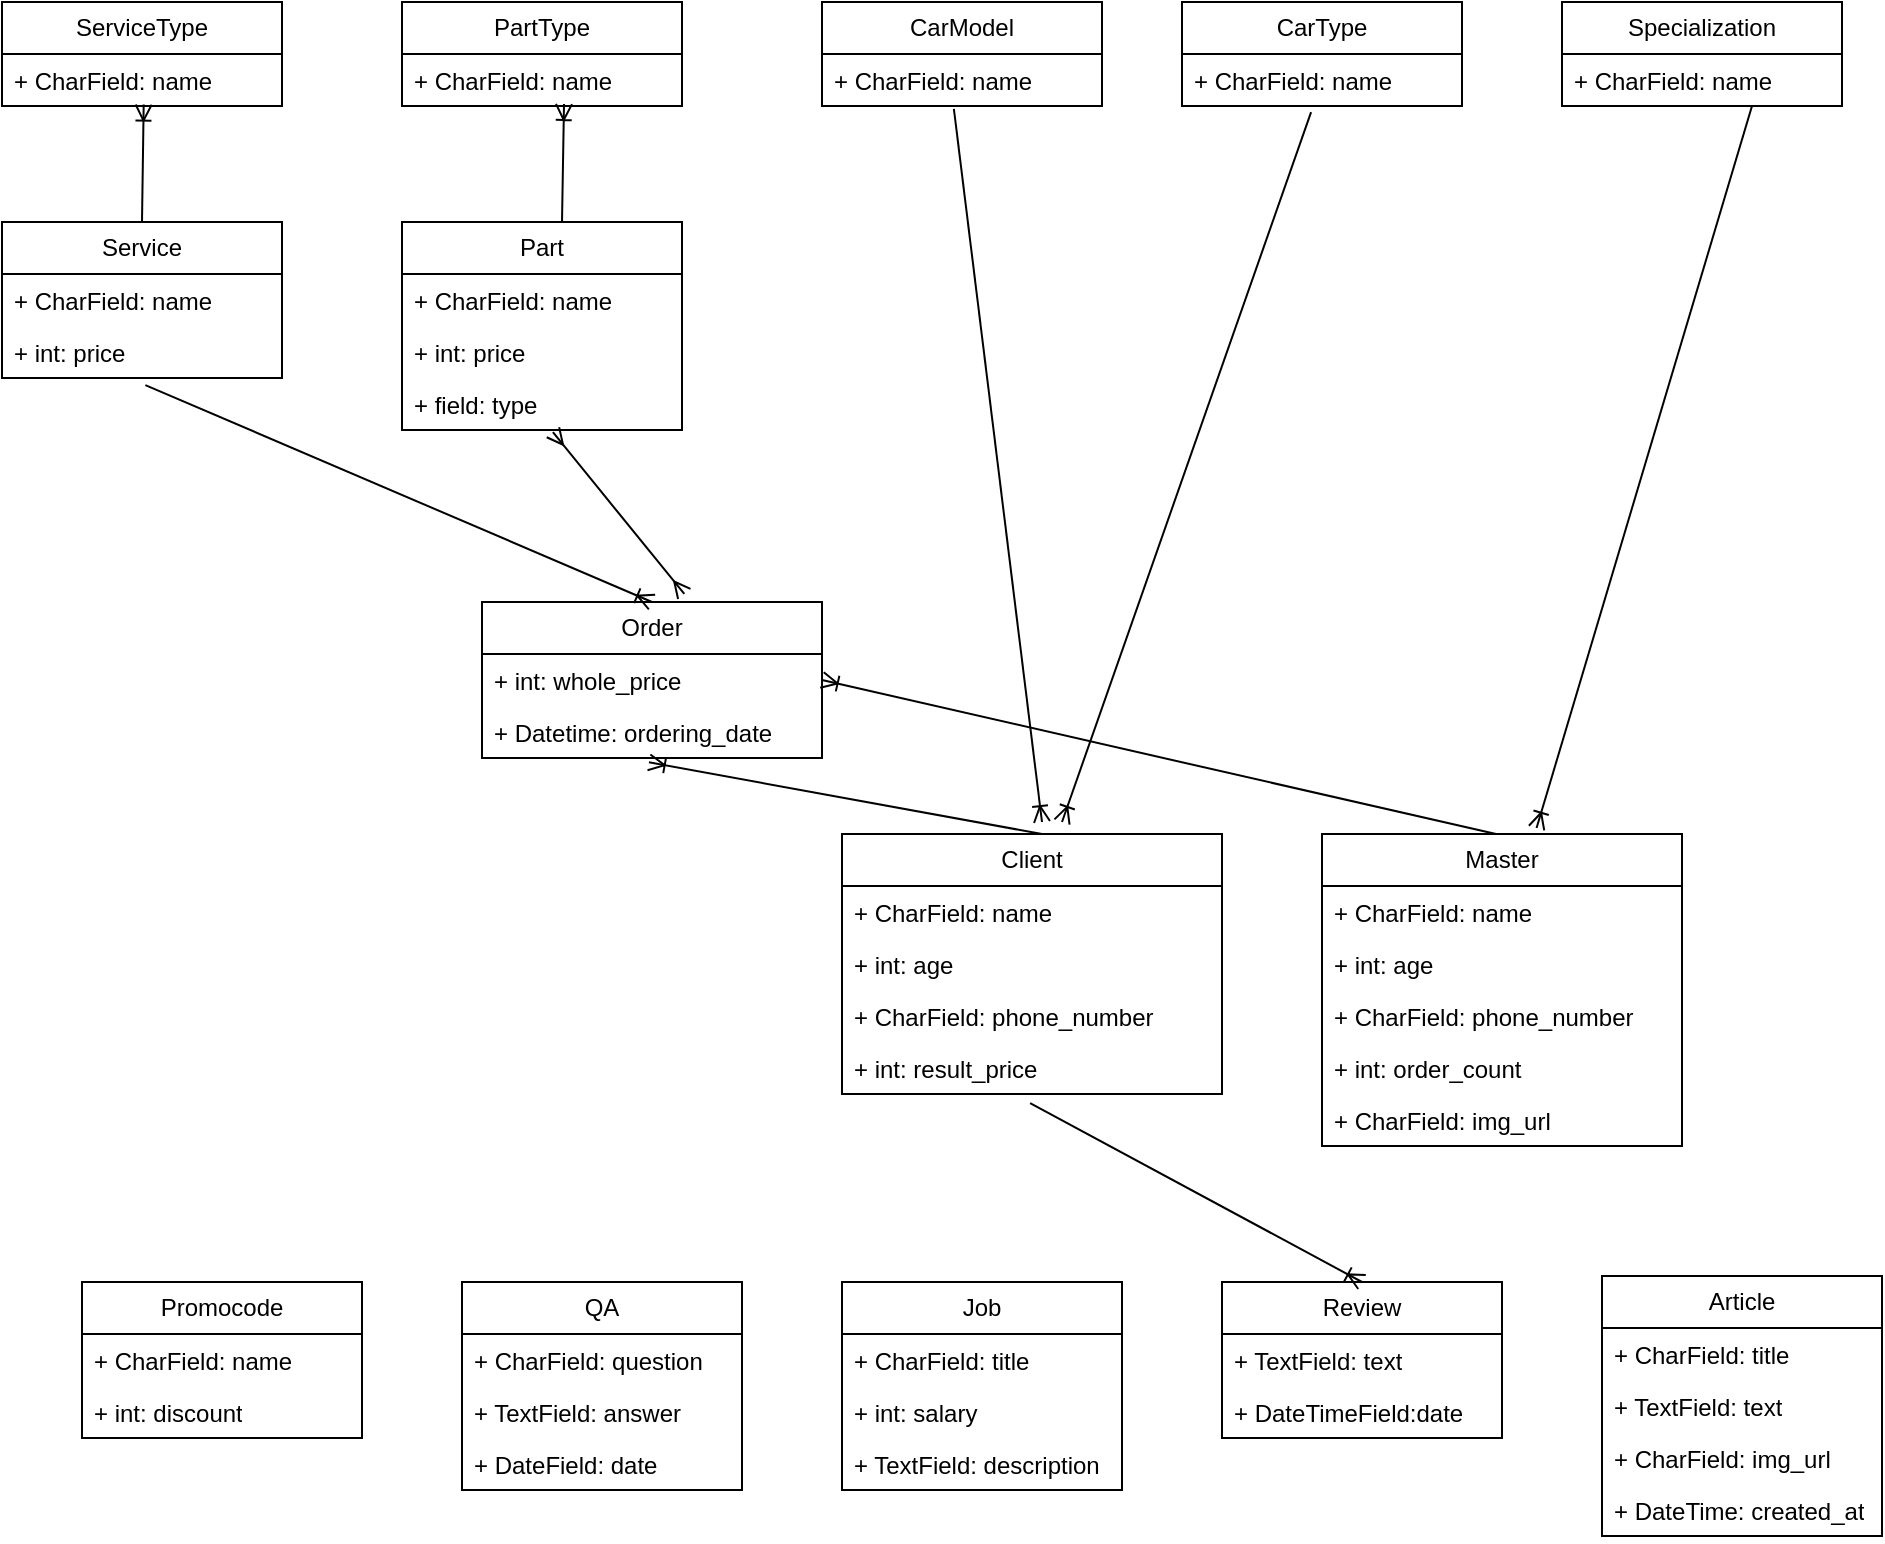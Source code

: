 <mxfile version="24.4.8" type="device">
  <diagram name="Page-1" id="c4acf3e9-155e-7222-9cf6-157b1a14988f">
    <mxGraphModel dx="1670" dy="962" grid="1" gridSize="10" guides="1" tooltips="1" connect="1" arrows="1" fold="1" page="1" pageScale="1" pageWidth="850" pageHeight="1100" background="none" math="0" shadow="0">
      <root>
        <mxCell id="0" />
        <mxCell id="1" parent="0" />
        <mxCell id="RE0LK0E4KBzCZL2A0xfb-5" value="ServiceType" style="swimlane;fontStyle=0;childLayout=stackLayout;horizontal=1;startSize=26;fillColor=none;horizontalStack=0;resizeParent=1;resizeParentMax=0;resizeLast=0;collapsible=1;marginBottom=0;whiteSpace=wrap;html=1;" parent="1" vertex="1">
          <mxGeometry x="80" y="40" width="140" height="52" as="geometry" />
        </mxCell>
        <mxCell id="RE0LK0E4KBzCZL2A0xfb-6" value="+ CharField: name" style="text;strokeColor=none;fillColor=none;align=left;verticalAlign=top;spacingLeft=4;spacingRight=4;overflow=hidden;rotatable=0;points=[[0,0.5],[1,0.5]];portConstraint=eastwest;whiteSpace=wrap;html=1;" parent="RE0LK0E4KBzCZL2A0xfb-5" vertex="1">
          <mxGeometry y="26" width="140" height="26" as="geometry" />
        </mxCell>
        <mxCell id="RE0LK0E4KBzCZL2A0xfb-9" value="Service" style="swimlane;fontStyle=0;childLayout=stackLayout;horizontal=1;startSize=26;fillColor=none;horizontalStack=0;resizeParent=1;resizeParentMax=0;resizeLast=0;collapsible=1;marginBottom=0;whiteSpace=wrap;html=1;" parent="1" vertex="1">
          <mxGeometry x="80" y="150" width="140" height="78" as="geometry" />
        </mxCell>
        <mxCell id="RE0LK0E4KBzCZL2A0xfb-10" value="+ CharField: name" style="text;strokeColor=none;fillColor=none;align=left;verticalAlign=top;spacingLeft=4;spacingRight=4;overflow=hidden;rotatable=0;points=[[0,0.5],[1,0.5]];portConstraint=eastwest;whiteSpace=wrap;html=1;" parent="RE0LK0E4KBzCZL2A0xfb-9" vertex="1">
          <mxGeometry y="26" width="140" height="26" as="geometry" />
        </mxCell>
        <mxCell id="RE0LK0E4KBzCZL2A0xfb-11" value="+ int: price" style="text;strokeColor=none;fillColor=none;align=left;verticalAlign=top;spacingLeft=4;spacingRight=4;overflow=hidden;rotatable=0;points=[[0,0.5],[1,0.5]];portConstraint=eastwest;whiteSpace=wrap;html=1;" parent="RE0LK0E4KBzCZL2A0xfb-9" vertex="1">
          <mxGeometry y="52" width="140" height="26" as="geometry" />
        </mxCell>
        <mxCell id="RE0LK0E4KBzCZL2A0xfb-13" value="CarModel" style="swimlane;fontStyle=0;childLayout=stackLayout;horizontal=1;startSize=26;fillColor=none;horizontalStack=0;resizeParent=1;resizeParentMax=0;resizeLast=0;collapsible=1;marginBottom=0;whiteSpace=wrap;html=1;" parent="1" vertex="1">
          <mxGeometry x="490" y="40" width="140" height="52" as="geometry" />
        </mxCell>
        <mxCell id="RE0LK0E4KBzCZL2A0xfb-14" value="+ CharField: name" style="text;strokeColor=none;fillColor=none;align=left;verticalAlign=top;spacingLeft=4;spacingRight=4;overflow=hidden;rotatable=0;points=[[0,0.5],[1,0.5]];portConstraint=eastwest;whiteSpace=wrap;html=1;" parent="RE0LK0E4KBzCZL2A0xfb-13" vertex="1">
          <mxGeometry y="26" width="140" height="26" as="geometry" />
        </mxCell>
        <mxCell id="RE0LK0E4KBzCZL2A0xfb-17" value="CarType" style="swimlane;fontStyle=0;childLayout=stackLayout;horizontal=1;startSize=26;fillColor=none;horizontalStack=0;resizeParent=1;resizeParentMax=0;resizeLast=0;collapsible=1;marginBottom=0;whiteSpace=wrap;html=1;" parent="1" vertex="1">
          <mxGeometry x="670" y="40" width="140" height="52" as="geometry" />
        </mxCell>
        <mxCell id="RE0LK0E4KBzCZL2A0xfb-18" value="+ CharField: name" style="text;strokeColor=none;fillColor=none;align=left;verticalAlign=top;spacingLeft=4;spacingRight=4;overflow=hidden;rotatable=0;points=[[0,0.5],[1,0.5]];portConstraint=eastwest;whiteSpace=wrap;html=1;" parent="RE0LK0E4KBzCZL2A0xfb-17" vertex="1">
          <mxGeometry y="26" width="140" height="26" as="geometry" />
        </mxCell>
        <mxCell id="RE0LK0E4KBzCZL2A0xfb-21" value="Client" style="swimlane;fontStyle=0;childLayout=stackLayout;horizontal=1;startSize=26;fillColor=none;horizontalStack=0;resizeParent=1;resizeParentMax=0;resizeLast=0;collapsible=1;marginBottom=0;whiteSpace=wrap;html=1;" parent="1" vertex="1">
          <mxGeometry x="500" y="456" width="190" height="130" as="geometry" />
        </mxCell>
        <mxCell id="RE0LK0E4KBzCZL2A0xfb-22" value="+ CharField: name" style="text;strokeColor=none;fillColor=none;align=left;verticalAlign=top;spacingLeft=4;spacingRight=4;overflow=hidden;rotatable=0;points=[[0,0.5],[1,0.5]];portConstraint=eastwest;whiteSpace=wrap;html=1;" parent="RE0LK0E4KBzCZL2A0xfb-21" vertex="1">
          <mxGeometry y="26" width="190" height="26" as="geometry" />
        </mxCell>
        <mxCell id="RE0LK0E4KBzCZL2A0xfb-23" value="+ int: age" style="text;strokeColor=none;fillColor=none;align=left;verticalAlign=top;spacingLeft=4;spacingRight=4;overflow=hidden;rotatable=0;points=[[0,0.5],[1,0.5]];portConstraint=eastwest;whiteSpace=wrap;html=1;" parent="RE0LK0E4KBzCZL2A0xfb-21" vertex="1">
          <mxGeometry y="52" width="190" height="26" as="geometry" />
        </mxCell>
        <mxCell id="RE0LK0E4KBzCZL2A0xfb-24" value="+ CharField: phone_number" style="text;strokeColor=none;fillColor=none;align=left;verticalAlign=top;spacingLeft=4;spacingRight=4;overflow=hidden;rotatable=0;points=[[0,0.5],[1,0.5]];portConstraint=eastwest;whiteSpace=wrap;html=1;" parent="RE0LK0E4KBzCZL2A0xfb-21" vertex="1">
          <mxGeometry y="78" width="190" height="26" as="geometry" />
        </mxCell>
        <mxCell id="RE0LK0E4KBzCZL2A0xfb-49" value="+ int: result_price" style="text;strokeColor=none;fillColor=none;align=left;verticalAlign=top;spacingLeft=4;spacingRight=4;overflow=hidden;rotatable=0;points=[[0,0.5],[1,0.5]];portConstraint=eastwest;whiteSpace=wrap;html=1;" parent="RE0LK0E4KBzCZL2A0xfb-21" vertex="1">
          <mxGeometry y="104" width="190" height="26" as="geometry" />
        </mxCell>
        <mxCell id="RE0LK0E4KBzCZL2A0xfb-25" value="Specialization" style="swimlane;fontStyle=0;childLayout=stackLayout;horizontal=1;startSize=26;fillColor=none;horizontalStack=0;resizeParent=1;resizeParentMax=0;resizeLast=0;collapsible=1;marginBottom=0;whiteSpace=wrap;html=1;" parent="1" vertex="1">
          <mxGeometry x="860" y="40" width="140" height="52" as="geometry" />
        </mxCell>
        <mxCell id="RE0LK0E4KBzCZL2A0xfb-26" value="+ CharField: name" style="text;strokeColor=none;fillColor=none;align=left;verticalAlign=top;spacingLeft=4;spacingRight=4;overflow=hidden;rotatable=0;points=[[0,0.5],[1,0.5]];portConstraint=eastwest;whiteSpace=wrap;html=1;" parent="RE0LK0E4KBzCZL2A0xfb-25" vertex="1">
          <mxGeometry y="26" width="140" height="26" as="geometry" />
        </mxCell>
        <mxCell id="RE0LK0E4KBzCZL2A0xfb-29" value="Master" style="swimlane;fontStyle=0;childLayout=stackLayout;horizontal=1;startSize=26;fillColor=none;horizontalStack=0;resizeParent=1;resizeParentMax=0;resizeLast=0;collapsible=1;marginBottom=0;whiteSpace=wrap;html=1;" parent="1" vertex="1">
          <mxGeometry x="740" y="456" width="180" height="156" as="geometry" />
        </mxCell>
        <mxCell id="RE0LK0E4KBzCZL2A0xfb-51" value="+ CharField: name" style="text;strokeColor=none;fillColor=none;align=left;verticalAlign=top;spacingLeft=4;spacingRight=4;overflow=hidden;rotatable=0;points=[[0,0.5],[1,0.5]];portConstraint=eastwest;whiteSpace=wrap;html=1;" parent="RE0LK0E4KBzCZL2A0xfb-29" vertex="1">
          <mxGeometry y="26" width="180" height="26" as="geometry" />
        </mxCell>
        <mxCell id="RE0LK0E4KBzCZL2A0xfb-52" value="+ int: age" style="text;strokeColor=none;fillColor=none;align=left;verticalAlign=top;spacingLeft=4;spacingRight=4;overflow=hidden;rotatable=0;points=[[0,0.5],[1,0.5]];portConstraint=eastwest;whiteSpace=wrap;html=1;" parent="RE0LK0E4KBzCZL2A0xfb-29" vertex="1">
          <mxGeometry y="52" width="180" height="26" as="geometry" />
        </mxCell>
        <mxCell id="RE0LK0E4KBzCZL2A0xfb-53" value="+ CharField: phone_number" style="text;strokeColor=none;fillColor=none;align=left;verticalAlign=top;spacingLeft=4;spacingRight=4;overflow=hidden;rotatable=0;points=[[0,0.5],[1,0.5]];portConstraint=eastwest;whiteSpace=wrap;html=1;" parent="RE0LK0E4KBzCZL2A0xfb-29" vertex="1">
          <mxGeometry y="78" width="180" height="26" as="geometry" />
        </mxCell>
        <mxCell id="RE0LK0E4KBzCZL2A0xfb-54" value="+ int: order_count" style="text;strokeColor=none;fillColor=none;align=left;verticalAlign=top;spacingLeft=4;spacingRight=4;overflow=hidden;rotatable=0;points=[[0,0.5],[1,0.5]];portConstraint=eastwest;whiteSpace=wrap;html=1;" parent="RE0LK0E4KBzCZL2A0xfb-29" vertex="1">
          <mxGeometry y="104" width="180" height="26" as="geometry" />
        </mxCell>
        <mxCell id="RE0LK0E4KBzCZL2A0xfb-55" value="+ CharField: img_url" style="text;strokeColor=none;fillColor=none;align=left;verticalAlign=top;spacingLeft=4;spacingRight=4;overflow=hidden;rotatable=0;points=[[0,0.5],[1,0.5]];portConstraint=eastwest;whiteSpace=wrap;html=1;" parent="RE0LK0E4KBzCZL2A0xfb-29" vertex="1">
          <mxGeometry y="130" width="180" height="26" as="geometry" />
        </mxCell>
        <mxCell id="RE0LK0E4KBzCZL2A0xfb-33" value="PartType" style="swimlane;fontStyle=0;childLayout=stackLayout;horizontal=1;startSize=26;fillColor=none;horizontalStack=0;resizeParent=1;resizeParentMax=0;resizeLast=0;collapsible=1;marginBottom=0;whiteSpace=wrap;html=1;" parent="1" vertex="1">
          <mxGeometry x="280" y="40" width="140" height="52" as="geometry" />
        </mxCell>
        <mxCell id="RE0LK0E4KBzCZL2A0xfb-34" value="+ CharField: name" style="text;strokeColor=none;fillColor=none;align=left;verticalAlign=top;spacingLeft=4;spacingRight=4;overflow=hidden;rotatable=0;points=[[0,0.5],[1,0.5]];portConstraint=eastwest;whiteSpace=wrap;html=1;" parent="RE0LK0E4KBzCZL2A0xfb-33" vertex="1">
          <mxGeometry y="26" width="140" height="26" as="geometry" />
        </mxCell>
        <mxCell id="RE0LK0E4KBzCZL2A0xfb-37" value="Part" style="swimlane;fontStyle=0;childLayout=stackLayout;horizontal=1;startSize=26;fillColor=none;horizontalStack=0;resizeParent=1;resizeParentMax=0;resizeLast=0;collapsible=1;marginBottom=0;whiteSpace=wrap;html=1;" parent="1" vertex="1">
          <mxGeometry x="280" y="150" width="140" height="104" as="geometry" />
        </mxCell>
        <mxCell id="RE0LK0E4KBzCZL2A0xfb-38" value="+ CharField: name" style="text;strokeColor=none;fillColor=none;align=left;verticalAlign=top;spacingLeft=4;spacingRight=4;overflow=hidden;rotatable=0;points=[[0,0.5],[1,0.5]];portConstraint=eastwest;whiteSpace=wrap;html=1;" parent="RE0LK0E4KBzCZL2A0xfb-37" vertex="1">
          <mxGeometry y="26" width="140" height="26" as="geometry" />
        </mxCell>
        <mxCell id="RE0LK0E4KBzCZL2A0xfb-39" value="+ int: price" style="text;strokeColor=none;fillColor=none;align=left;verticalAlign=top;spacingLeft=4;spacingRight=4;overflow=hidden;rotatable=0;points=[[0,0.5],[1,0.5]];portConstraint=eastwest;whiteSpace=wrap;html=1;" parent="RE0LK0E4KBzCZL2A0xfb-37" vertex="1">
          <mxGeometry y="52" width="140" height="26" as="geometry" />
        </mxCell>
        <mxCell id="RE0LK0E4KBzCZL2A0xfb-40" value="+ field: type" style="text;strokeColor=none;fillColor=none;align=left;verticalAlign=top;spacingLeft=4;spacingRight=4;overflow=hidden;rotatable=0;points=[[0,0.5],[1,0.5]];portConstraint=eastwest;whiteSpace=wrap;html=1;" parent="RE0LK0E4KBzCZL2A0xfb-37" vertex="1">
          <mxGeometry y="78" width="140" height="26" as="geometry" />
        </mxCell>
        <mxCell id="RE0LK0E4KBzCZL2A0xfb-41" value="Promocode" style="swimlane;fontStyle=0;childLayout=stackLayout;horizontal=1;startSize=26;fillColor=none;horizontalStack=0;resizeParent=1;resizeParentMax=0;resizeLast=0;collapsible=1;marginBottom=0;whiteSpace=wrap;html=1;" parent="1" vertex="1">
          <mxGeometry x="120" y="680" width="140" height="78" as="geometry" />
        </mxCell>
        <mxCell id="RE0LK0E4KBzCZL2A0xfb-42" value="+ CharField: name" style="text;strokeColor=none;fillColor=none;align=left;verticalAlign=top;spacingLeft=4;spacingRight=4;overflow=hidden;rotatable=0;points=[[0,0.5],[1,0.5]];portConstraint=eastwest;whiteSpace=wrap;html=1;" parent="RE0LK0E4KBzCZL2A0xfb-41" vertex="1">
          <mxGeometry y="26" width="140" height="26" as="geometry" />
        </mxCell>
        <mxCell id="RE0LK0E4KBzCZL2A0xfb-43" value="+ int: discount" style="text;strokeColor=none;fillColor=none;align=left;verticalAlign=top;spacingLeft=4;spacingRight=4;overflow=hidden;rotatable=0;points=[[0,0.5],[1,0.5]];portConstraint=eastwest;whiteSpace=wrap;html=1;" parent="RE0LK0E4KBzCZL2A0xfb-41" vertex="1">
          <mxGeometry y="52" width="140" height="26" as="geometry" />
        </mxCell>
        <mxCell id="RE0LK0E4KBzCZL2A0xfb-45" value="Order" style="swimlane;fontStyle=0;childLayout=stackLayout;horizontal=1;startSize=26;fillColor=none;horizontalStack=0;resizeParent=1;resizeParentMax=0;resizeLast=0;collapsible=1;marginBottom=0;whiteSpace=wrap;html=1;" parent="1" vertex="1">
          <mxGeometry x="320" y="340" width="170" height="78" as="geometry" />
        </mxCell>
        <mxCell id="RE0LK0E4KBzCZL2A0xfb-46" value="+ int: whole_price" style="text;strokeColor=none;fillColor=none;align=left;verticalAlign=top;spacingLeft=4;spacingRight=4;overflow=hidden;rotatable=0;points=[[0,0.5],[1,0.5]];portConstraint=eastwest;whiteSpace=wrap;html=1;" parent="RE0LK0E4KBzCZL2A0xfb-45" vertex="1">
          <mxGeometry y="26" width="170" height="26" as="geometry" />
        </mxCell>
        <mxCell id="RE0LK0E4KBzCZL2A0xfb-47" value="+ Datetime: ordering_date" style="text;strokeColor=none;fillColor=none;align=left;verticalAlign=top;spacingLeft=4;spacingRight=4;overflow=hidden;rotatable=0;points=[[0,0.5],[1,0.5]];portConstraint=eastwest;whiteSpace=wrap;html=1;" parent="RE0LK0E4KBzCZL2A0xfb-45" vertex="1">
          <mxGeometry y="52" width="170" height="26" as="geometry" />
        </mxCell>
        <mxCell id="9mCtG8LrpaYF-mTxMxdw-2" value="" style="fontSize=12;html=1;endArrow=ERoneToMany;rounded=0;exitX=0.5;exitY=0;exitDx=0;exitDy=0;entryX=0.506;entryY=0.973;entryDx=0;entryDy=0;entryPerimeter=0;" edge="1" parent="1" source="RE0LK0E4KBzCZL2A0xfb-9" target="RE0LK0E4KBzCZL2A0xfb-6">
          <mxGeometry width="100" height="100" relative="1" as="geometry">
            <mxPoint x="110" y="180" as="sourcePoint" />
            <mxPoint x="210" y="80" as="targetPoint" />
          </mxGeometry>
        </mxCell>
        <mxCell id="9mCtG8LrpaYF-mTxMxdw-3" value="" style="fontSize=12;html=1;endArrow=ERoneToMany;rounded=0;exitX=0.5;exitY=0;exitDx=0;exitDy=0;entryX=0.506;entryY=0.973;entryDx=0;entryDy=0;entryPerimeter=0;" edge="1" parent="1">
          <mxGeometry width="100" height="100" relative="1" as="geometry">
            <mxPoint x="360" y="150" as="sourcePoint" />
            <mxPoint x="361" y="91" as="targetPoint" />
          </mxGeometry>
        </mxCell>
        <mxCell id="9mCtG8LrpaYF-mTxMxdw-4" value="" style="fontSize=12;html=1;endArrow=ERoneToMany;rounded=0;exitX=0.5;exitY=0;exitDx=0;exitDy=0;entryX=0.491;entryY=1.083;entryDx=0;entryDy=0;entryPerimeter=0;" edge="1" parent="1" target="RE0LK0E4KBzCZL2A0xfb-47">
          <mxGeometry width="100" height="100" relative="1" as="geometry">
            <mxPoint x="600" y="456" as="sourcePoint" />
            <mxPoint x="601" y="397" as="targetPoint" />
          </mxGeometry>
        </mxCell>
        <mxCell id="9mCtG8LrpaYF-mTxMxdw-7" value="" style="fontSize=12;html=1;endArrow=ERoneToMany;rounded=0;exitX=0.5;exitY=0;exitDx=0;exitDy=0;entryX=1;entryY=0.5;entryDx=0;entryDy=0;" edge="1" parent="1" target="RE0LK0E4KBzCZL2A0xfb-46">
          <mxGeometry width="100" height="100" relative="1" as="geometry">
            <mxPoint x="827" y="456" as="sourcePoint" />
            <mxPoint x="630" y="420" as="targetPoint" />
          </mxGeometry>
        </mxCell>
        <mxCell id="9mCtG8LrpaYF-mTxMxdw-8" value="" style="fontSize=12;html=1;endArrow=ERoneToMany;rounded=0;exitX=0.512;exitY=1.136;exitDx=0;exitDy=0;entryX=0.5;entryY=0;entryDx=0;entryDy=0;exitPerimeter=0;" edge="1" parent="1" source="RE0LK0E4KBzCZL2A0xfb-11" target="RE0LK0E4KBzCZL2A0xfb-45">
          <mxGeometry width="100" height="100" relative="1" as="geometry">
            <mxPoint x="417" y="340" as="sourcePoint" />
            <mxPoint x="80" y="263" as="targetPoint" />
          </mxGeometry>
        </mxCell>
        <mxCell id="9mCtG8LrpaYF-mTxMxdw-9" value="" style="fontSize=12;html=1;endArrow=ERmany;startArrow=ERmany;rounded=0;exitX=0.595;exitY=-0.052;exitDx=0;exitDy=0;entryX=0.539;entryY=1.043;entryDx=0;entryDy=0;entryPerimeter=0;exitPerimeter=0;" edge="1" parent="1" source="RE0LK0E4KBzCZL2A0xfb-45" target="RE0LK0E4KBzCZL2A0xfb-40">
          <mxGeometry width="100" height="100" relative="1" as="geometry">
            <mxPoint x="470" y="300" as="sourcePoint" />
            <mxPoint x="570" y="200" as="targetPoint" />
          </mxGeometry>
        </mxCell>
        <mxCell id="9mCtG8LrpaYF-mTxMxdw-10" value="" style="fontSize=12;html=1;endArrow=ERoneToMany;rounded=0;exitX=0.471;exitY=1.055;exitDx=0;exitDy=0;exitPerimeter=0;" edge="1" parent="1" source="RE0LK0E4KBzCZL2A0xfb-14">
          <mxGeometry width="100" height="100" relative="1" as="geometry">
            <mxPoint x="490" y="110" as="sourcePoint" />
            <mxPoint x="600" y="450" as="targetPoint" />
          </mxGeometry>
        </mxCell>
        <mxCell id="9mCtG8LrpaYF-mTxMxdw-11" value="" style="fontSize=12;html=1;endArrow=ERoneToMany;rounded=0;exitX=0.461;exitY=1.119;exitDx=0;exitDy=0;exitPerimeter=0;" edge="1" parent="1" source="RE0LK0E4KBzCZL2A0xfb-18">
          <mxGeometry width="100" height="100" relative="1" as="geometry">
            <mxPoint x="566" y="103" as="sourcePoint" />
            <mxPoint x="610" y="450" as="targetPoint" />
          </mxGeometry>
        </mxCell>
        <mxCell id="9mCtG8LrpaYF-mTxMxdw-12" value="" style="fontSize=12;html=1;endArrow=ERoneToMany;rounded=0;exitX=0.461;exitY=1.119;exitDx=0;exitDy=0;exitPerimeter=0;entryX=0.596;entryY=-0.019;entryDx=0;entryDy=0;entryPerimeter=0;" edge="1" parent="1" target="RE0LK0E4KBzCZL2A0xfb-29">
          <mxGeometry width="100" height="100" relative="1" as="geometry">
            <mxPoint x="955" y="92" as="sourcePoint" />
            <mxPoint x="830" y="447" as="targetPoint" />
          </mxGeometry>
        </mxCell>
        <mxCell id="9mCtG8LrpaYF-mTxMxdw-13" value="QA" style="swimlane;fontStyle=0;childLayout=stackLayout;horizontal=1;startSize=26;fillColor=none;horizontalStack=0;resizeParent=1;resizeParentMax=0;resizeLast=0;collapsible=1;marginBottom=0;whiteSpace=wrap;html=1;" vertex="1" parent="1">
          <mxGeometry x="310" y="680" width="140" height="104" as="geometry" />
        </mxCell>
        <mxCell id="9mCtG8LrpaYF-mTxMxdw-14" value="+ CharField: question" style="text;strokeColor=none;fillColor=none;align=left;verticalAlign=top;spacingLeft=4;spacingRight=4;overflow=hidden;rotatable=0;points=[[0,0.5],[1,0.5]];portConstraint=eastwest;whiteSpace=wrap;html=1;" vertex="1" parent="9mCtG8LrpaYF-mTxMxdw-13">
          <mxGeometry y="26" width="140" height="26" as="geometry" />
        </mxCell>
        <mxCell id="9mCtG8LrpaYF-mTxMxdw-15" value="+ TextField: answer" style="text;strokeColor=none;fillColor=none;align=left;verticalAlign=top;spacingLeft=4;spacingRight=4;overflow=hidden;rotatable=0;points=[[0,0.5],[1,0.5]];portConstraint=eastwest;whiteSpace=wrap;html=1;" vertex="1" parent="9mCtG8LrpaYF-mTxMxdw-13">
          <mxGeometry y="52" width="140" height="26" as="geometry" />
        </mxCell>
        <mxCell id="9mCtG8LrpaYF-mTxMxdw-16" value="+ DateField: date" style="text;strokeColor=none;fillColor=none;align=left;verticalAlign=top;spacingLeft=4;spacingRight=4;overflow=hidden;rotatable=0;points=[[0,0.5],[1,0.5]];portConstraint=eastwest;whiteSpace=wrap;html=1;" vertex="1" parent="9mCtG8LrpaYF-mTxMxdw-13">
          <mxGeometry y="78" width="140" height="26" as="geometry" />
        </mxCell>
        <mxCell id="9mCtG8LrpaYF-mTxMxdw-17" value="Job" style="swimlane;fontStyle=0;childLayout=stackLayout;horizontal=1;startSize=26;fillColor=none;horizontalStack=0;resizeParent=1;resizeParentMax=0;resizeLast=0;collapsible=1;marginBottom=0;whiteSpace=wrap;html=1;" vertex="1" parent="1">
          <mxGeometry x="500" y="680" width="140" height="104" as="geometry" />
        </mxCell>
        <mxCell id="9mCtG8LrpaYF-mTxMxdw-18" value="+ CharField: title" style="text;strokeColor=none;fillColor=none;align=left;verticalAlign=top;spacingLeft=4;spacingRight=4;overflow=hidden;rotatable=0;points=[[0,0.5],[1,0.5]];portConstraint=eastwest;whiteSpace=wrap;html=1;" vertex="1" parent="9mCtG8LrpaYF-mTxMxdw-17">
          <mxGeometry y="26" width="140" height="26" as="geometry" />
        </mxCell>
        <mxCell id="9mCtG8LrpaYF-mTxMxdw-19" value="+ int: salary" style="text;strokeColor=none;fillColor=none;align=left;verticalAlign=top;spacingLeft=4;spacingRight=4;overflow=hidden;rotatable=0;points=[[0,0.5],[1,0.5]];portConstraint=eastwest;whiteSpace=wrap;html=1;" vertex="1" parent="9mCtG8LrpaYF-mTxMxdw-17">
          <mxGeometry y="52" width="140" height="26" as="geometry" />
        </mxCell>
        <mxCell id="9mCtG8LrpaYF-mTxMxdw-20" value="+ TextField: description" style="text;strokeColor=none;fillColor=none;align=left;verticalAlign=top;spacingLeft=4;spacingRight=4;overflow=hidden;rotatable=0;points=[[0,0.5],[1,0.5]];portConstraint=eastwest;whiteSpace=wrap;html=1;" vertex="1" parent="9mCtG8LrpaYF-mTxMxdw-17">
          <mxGeometry y="78" width="140" height="26" as="geometry" />
        </mxCell>
        <mxCell id="9mCtG8LrpaYF-mTxMxdw-21" value="Review" style="swimlane;fontStyle=0;childLayout=stackLayout;horizontal=1;startSize=26;fillColor=none;horizontalStack=0;resizeParent=1;resizeParentMax=0;resizeLast=0;collapsible=1;marginBottom=0;whiteSpace=wrap;html=1;" vertex="1" parent="1">
          <mxGeometry x="690" y="680" width="140" height="78" as="geometry" />
        </mxCell>
        <mxCell id="9mCtG8LrpaYF-mTxMxdw-22" value="+ TextField: text" style="text;strokeColor=none;fillColor=none;align=left;verticalAlign=top;spacingLeft=4;spacingRight=4;overflow=hidden;rotatable=0;points=[[0,0.5],[1,0.5]];portConstraint=eastwest;whiteSpace=wrap;html=1;" vertex="1" parent="9mCtG8LrpaYF-mTxMxdw-21">
          <mxGeometry y="26" width="140" height="26" as="geometry" />
        </mxCell>
        <mxCell id="9mCtG8LrpaYF-mTxMxdw-23" value="+ DateTimeField:date" style="text;strokeColor=none;fillColor=none;align=left;verticalAlign=top;spacingLeft=4;spacingRight=4;overflow=hidden;rotatable=0;points=[[0,0.5],[1,0.5]];portConstraint=eastwest;whiteSpace=wrap;html=1;" vertex="1" parent="9mCtG8LrpaYF-mTxMxdw-21">
          <mxGeometry y="52" width="140" height="26" as="geometry" />
        </mxCell>
        <mxCell id="9mCtG8LrpaYF-mTxMxdw-25" value="Article" style="swimlane;fontStyle=0;childLayout=stackLayout;horizontal=1;startSize=26;fillColor=none;horizontalStack=0;resizeParent=1;resizeParentMax=0;resizeLast=0;collapsible=1;marginBottom=0;whiteSpace=wrap;html=1;" vertex="1" parent="1">
          <mxGeometry x="880" y="677" width="140" height="130" as="geometry" />
        </mxCell>
        <mxCell id="9mCtG8LrpaYF-mTxMxdw-26" value="+ CharField: title" style="text;strokeColor=none;fillColor=none;align=left;verticalAlign=top;spacingLeft=4;spacingRight=4;overflow=hidden;rotatable=0;points=[[0,0.5],[1,0.5]];portConstraint=eastwest;whiteSpace=wrap;html=1;" vertex="1" parent="9mCtG8LrpaYF-mTxMxdw-25">
          <mxGeometry y="26" width="140" height="26" as="geometry" />
        </mxCell>
        <mxCell id="9mCtG8LrpaYF-mTxMxdw-27" value="+ TextField: text" style="text;strokeColor=none;fillColor=none;align=left;verticalAlign=top;spacingLeft=4;spacingRight=4;overflow=hidden;rotatable=0;points=[[0,0.5],[1,0.5]];portConstraint=eastwest;whiteSpace=wrap;html=1;" vertex="1" parent="9mCtG8LrpaYF-mTxMxdw-25">
          <mxGeometry y="52" width="140" height="26" as="geometry" />
        </mxCell>
        <mxCell id="9mCtG8LrpaYF-mTxMxdw-28" value="+ CharField: img_url" style="text;strokeColor=none;fillColor=none;align=left;verticalAlign=top;spacingLeft=4;spacingRight=4;overflow=hidden;rotatable=0;points=[[0,0.5],[1,0.5]];portConstraint=eastwest;whiteSpace=wrap;html=1;" vertex="1" parent="9mCtG8LrpaYF-mTxMxdw-25">
          <mxGeometry y="78" width="140" height="26" as="geometry" />
        </mxCell>
        <mxCell id="9mCtG8LrpaYF-mTxMxdw-30" value="+ DateTime: created_at" style="text;strokeColor=none;fillColor=none;align=left;verticalAlign=top;spacingLeft=4;spacingRight=4;overflow=hidden;rotatable=0;points=[[0,0.5],[1,0.5]];portConstraint=eastwest;whiteSpace=wrap;html=1;" vertex="1" parent="9mCtG8LrpaYF-mTxMxdw-25">
          <mxGeometry y="104" width="140" height="26" as="geometry" />
        </mxCell>
        <mxCell id="9mCtG8LrpaYF-mTxMxdw-29" value="" style="fontSize=12;html=1;endArrow=ERoneToMany;rounded=0;exitX=0.495;exitY=1.176;exitDx=0;exitDy=0;exitPerimeter=0;entryX=0.5;entryY=0;entryDx=0;entryDy=0;" edge="1" parent="1" source="RE0LK0E4KBzCZL2A0xfb-49" target="9mCtG8LrpaYF-mTxMxdw-21">
          <mxGeometry width="100" height="100" relative="1" as="geometry">
            <mxPoint x="1188" y="290" as="sourcePoint" />
            <mxPoint x="1080" y="651" as="targetPoint" />
          </mxGeometry>
        </mxCell>
      </root>
    </mxGraphModel>
  </diagram>
</mxfile>
